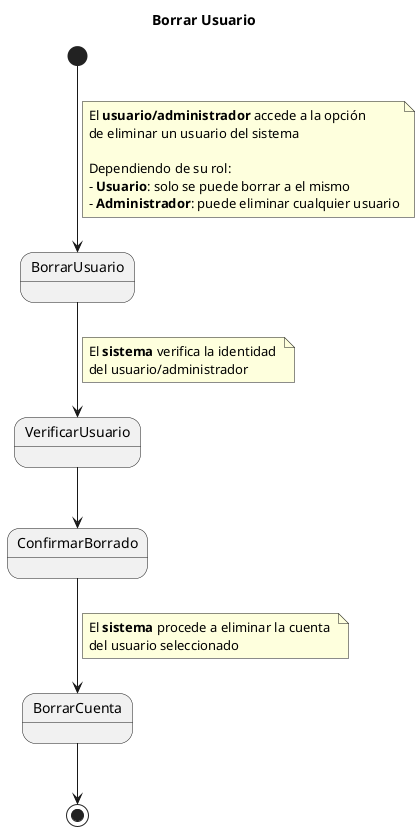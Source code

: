 @startuml
title Borrar Usuario

[*] --> BorrarUsuario
note right on link
 El **usuario/administrador** accede a la opción 
 de eliminar un usuario del sistema

 Dependiendo de su rol: 
 - **Usuario**: solo se puede borrar a el mismo 
 - **Administrador**: puede eliminar cualquier usuario
end note

BorrarUsuario --> VerificarUsuario
note right on link
 El **sistema** verifica la identidad 
 del usuario/administrador
end note

VerificarUsuario --> ConfirmarBorrado

ConfirmarBorrado --> BorrarCuenta
note right on link
 El **sistema** procede a eliminar la cuenta 
 del usuario seleccionado
end note

BorrarCuenta --> [*] 

@enduml
